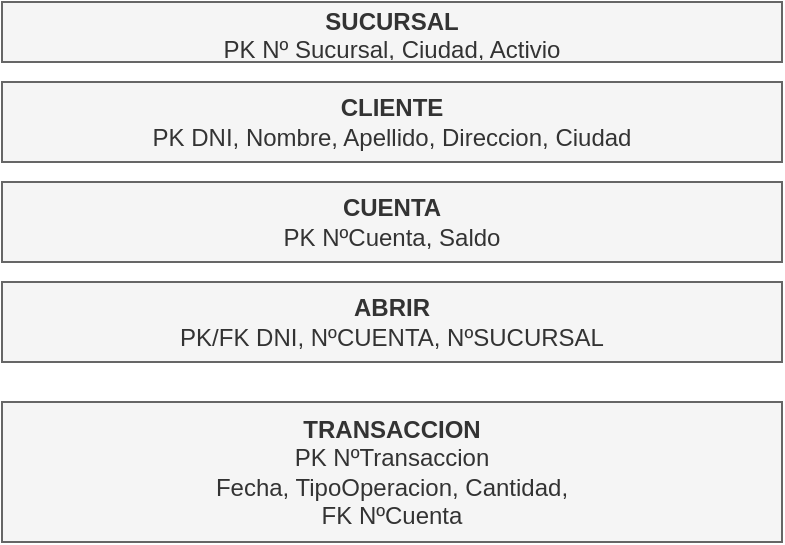 <mxfile version="17.4.6"><diagram id="vxv80T0DSspKY2KJ_4uf" name="Page-1"><mxGraphModel dx="460" dy="751" grid="1" gridSize="10" guides="1" tooltips="1" connect="1" arrows="1" fold="1" page="1" pageScale="1" pageWidth="827" pageHeight="1169" math="0" shadow="0"><root><mxCell id="0"/><mxCell id="1" parent="0"/><UserObject label="&lt;div&gt;&lt;b&gt;SUCURSAL&lt;/b&gt;&lt;/div&gt;&lt;div&gt;PK Nº Sucursal, Ciudad, Activio&lt;br&gt;&lt;/div&gt;" placeholders="1" name="Variable" id="RIH7_hN7T9zMOOn92EYS-6"><mxCell style="text;html=1;strokeColor=#666666;fillColor=#f5f5f5;align=center;verticalAlign=middle;whiteSpace=wrap;overflow=hidden;fontColor=#333333;" vertex="1" parent="1"><mxGeometry x="150" y="180" width="390" height="30" as="geometry"/></mxCell></UserObject><UserObject label="&lt;div&gt;&lt;b&gt;CLIENTE&lt;/b&gt;&lt;/div&gt;&lt;div&gt;PK DNI, Nombre, Apellido, Direccion, Ciudad&lt;br&gt;&lt;/div&gt;" placeholders="1" name="Variable" id="RIH7_hN7T9zMOOn92EYS-7"><mxCell style="text;html=1;strokeColor=#666666;fillColor=#f5f5f5;align=center;verticalAlign=middle;whiteSpace=wrap;overflow=hidden;fontColor=#333333;" vertex="1" parent="1"><mxGeometry x="150" y="220" width="390" height="40" as="geometry"/></mxCell></UserObject><UserObject label="&lt;b&gt;CUENTA&lt;/b&gt;&lt;div&gt;PK NºCuenta, Saldo&lt;br&gt;&lt;/div&gt;" placeholders="1" name="Variable" id="RIH7_hN7T9zMOOn92EYS-8"><mxCell style="text;html=1;strokeColor=#666666;fillColor=#f5f5f5;align=center;verticalAlign=middle;whiteSpace=wrap;overflow=hidden;fontColor=#333333;" vertex="1" parent="1"><mxGeometry x="150" y="270" width="390" height="40" as="geometry"/></mxCell></UserObject><UserObject label="&lt;b&gt;ABRIR&lt;/b&gt;&lt;div&gt;PK/FK DNI, NºCUENTA, NºSUCURSAL&lt;br&gt;&lt;/div&gt;" placeholders="1" name="Variable" id="RIH7_hN7T9zMOOn92EYS-9"><mxCell style="text;html=1;strokeColor=#666666;fillColor=#f5f5f5;align=center;verticalAlign=middle;whiteSpace=wrap;overflow=hidden;fontColor=#333333;" vertex="1" parent="1"><mxGeometry x="150" y="320" width="390" height="40" as="geometry"/></mxCell></UserObject><UserObject label="&lt;b&gt;TRANSACCION&lt;/b&gt;&lt;div&gt;PK NºTransaccion&lt;/div&gt;&lt;div&gt;Fecha, TipoOperacion, Cantidad,&lt;/div&gt;&lt;div&gt;FK NºCuenta&lt;br&gt;&lt;/div&gt;" placeholders="1" name="Variable" id="RIH7_hN7T9zMOOn92EYS-10"><mxCell style="text;html=1;strokeColor=#666666;fillColor=#f5f5f5;align=center;verticalAlign=middle;whiteSpace=wrap;overflow=hidden;fontColor=#333333;" vertex="1" parent="1"><mxGeometry x="150" y="380" width="390" height="70" as="geometry"/></mxCell></UserObject></root></mxGraphModel></diagram></mxfile>